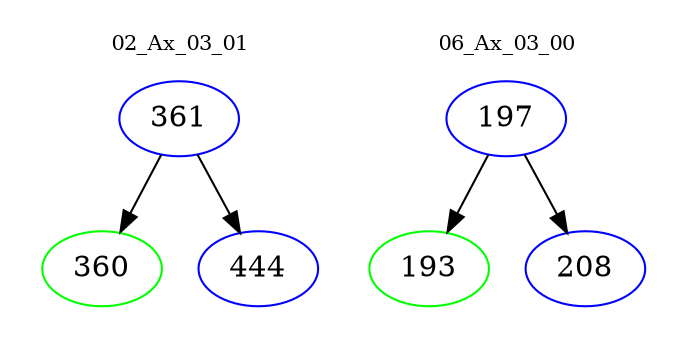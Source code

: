 digraph{
subgraph cluster_0 {
color = white
label = "02_Ax_03_01";
fontsize=10;
T0_361 [label="361", color="blue"]
T0_361 -> T0_360 [color="black"]
T0_360 [label="360", color="green"]
T0_361 -> T0_444 [color="black"]
T0_444 [label="444", color="blue"]
}
subgraph cluster_1 {
color = white
label = "06_Ax_03_00";
fontsize=10;
T1_197 [label="197", color="blue"]
T1_197 -> T1_193 [color="black"]
T1_193 [label="193", color="green"]
T1_197 -> T1_208 [color="black"]
T1_208 [label="208", color="blue"]
}
}
